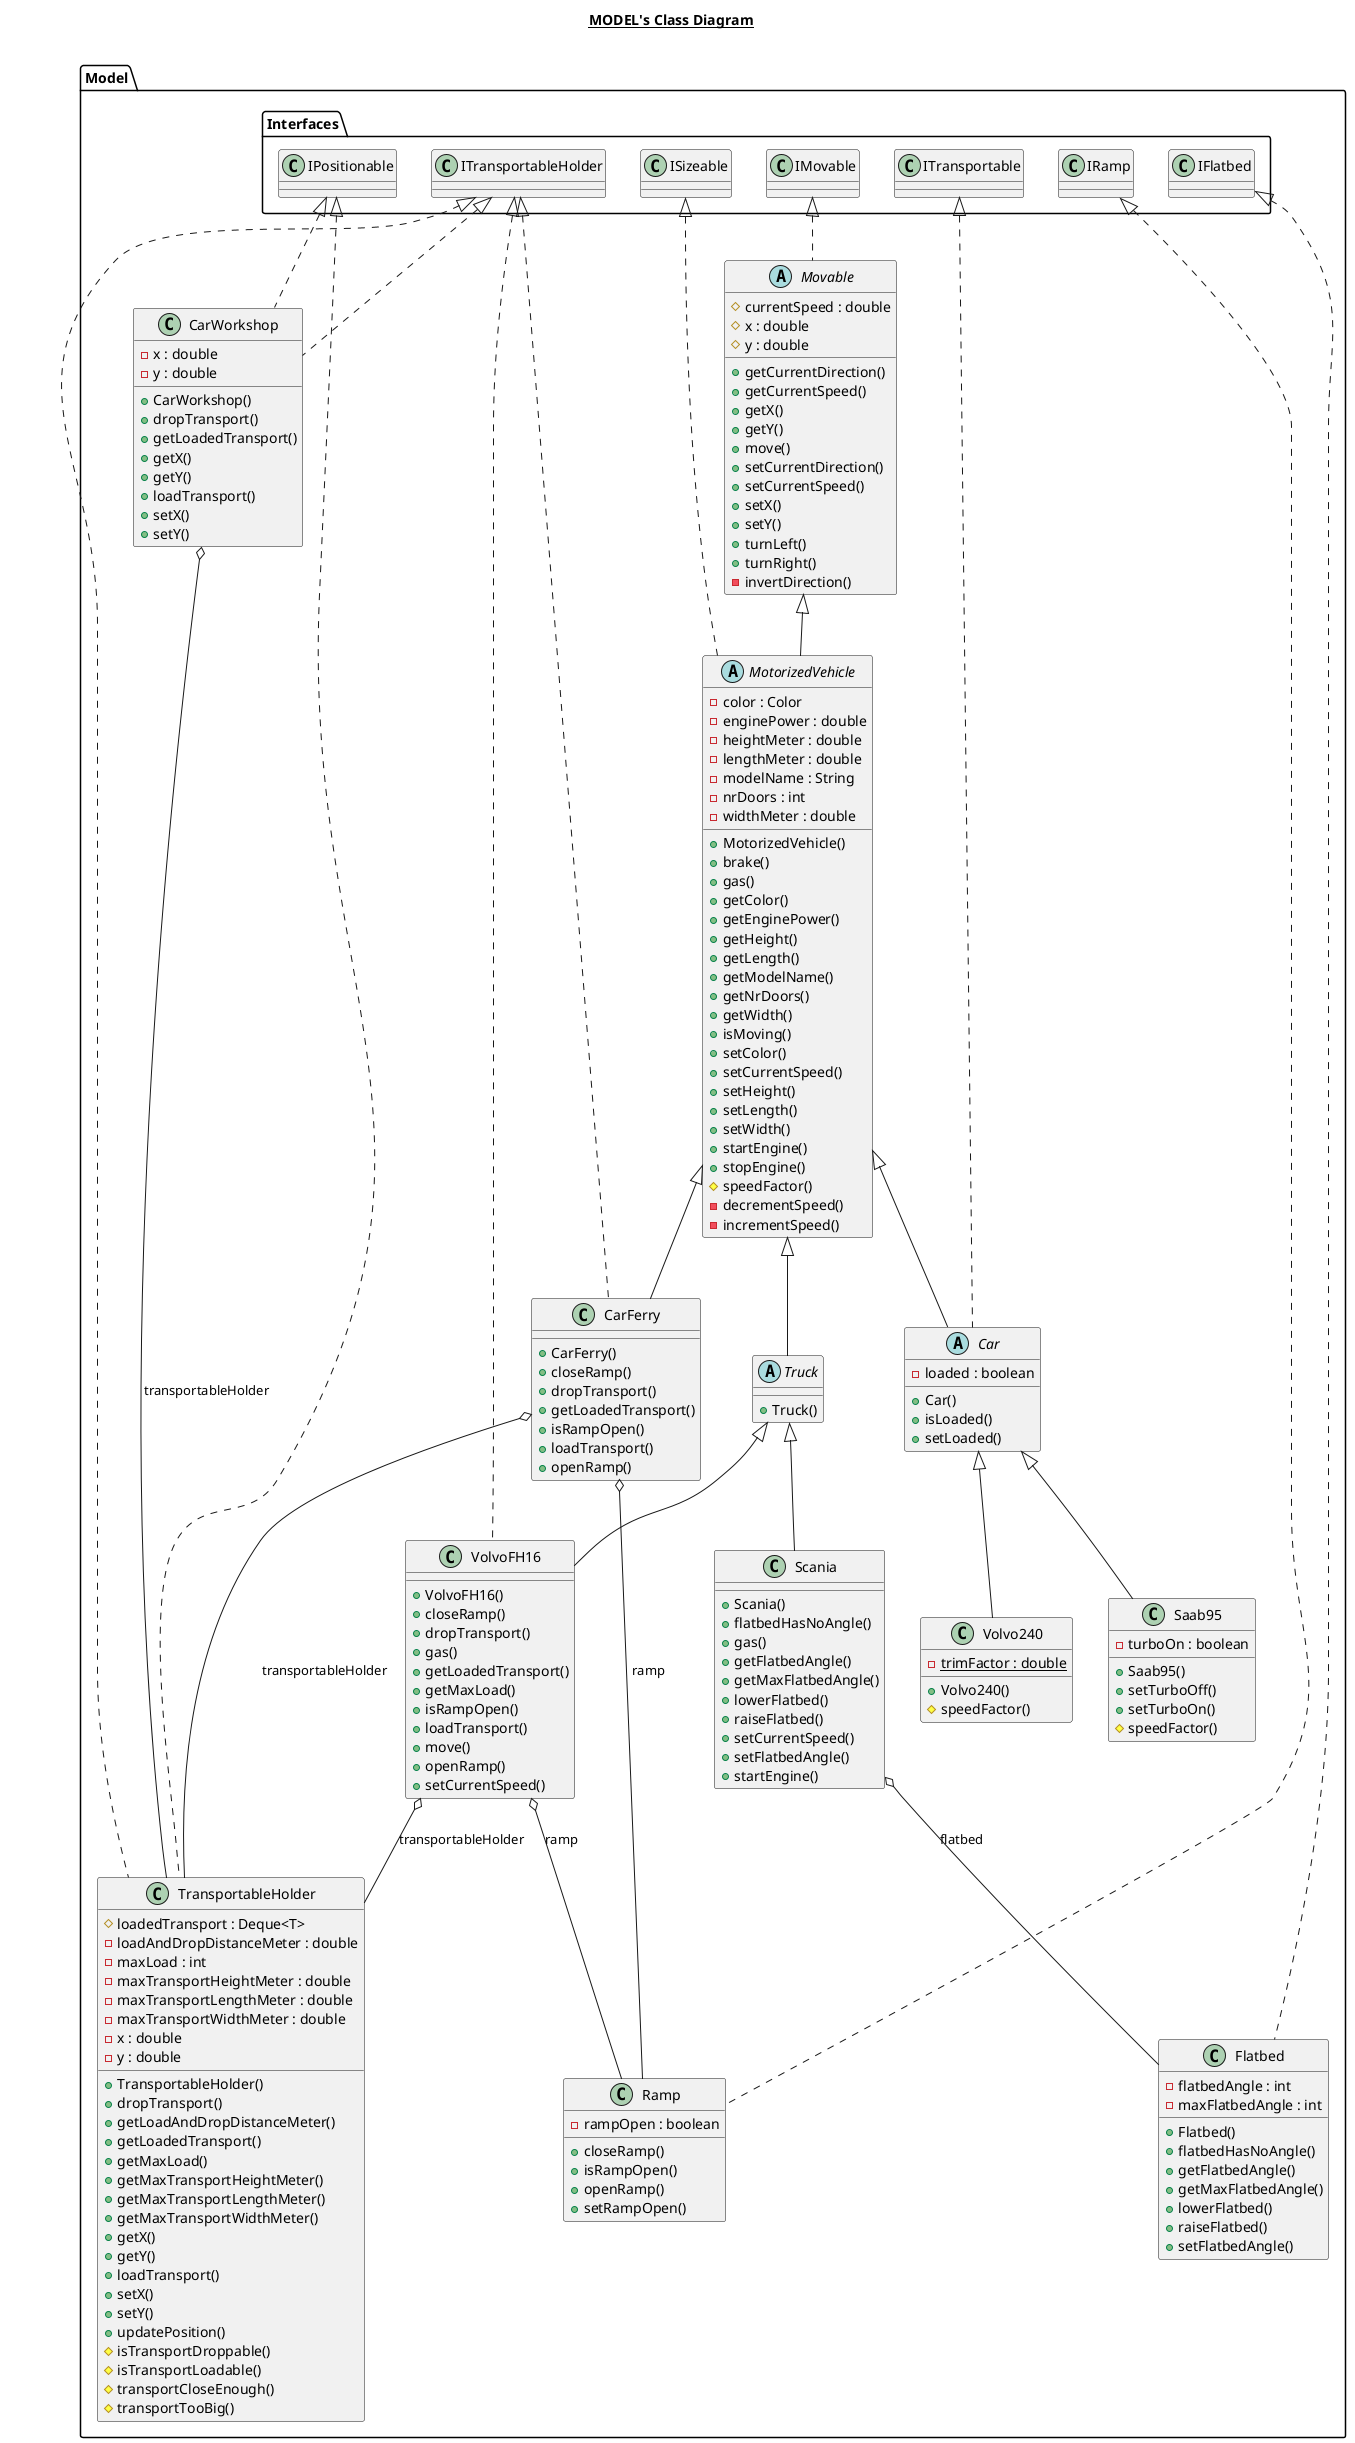 @startuml

title __MODEL's Class Diagram__\n

abstract class Model.Car {
    - loaded : boolean
    + Car()
    + isLoaded()
    + setLoaded()
}

class Model.CarFerry {
    + CarFerry()
    + closeRamp()
    + dropTransport()
    + getLoadedTransport()
    + isRampOpen()
    + loadTransport()
    + openRamp()
}

class Model.CarWorkshop {
    - x : double
    - y : double
    + CarWorkshop()
    + dropTransport()
    + getLoadedTransport()
    + getX()
    + getY()
    + loadTransport()
    + setX()
    + setY()
}

class Model.Flatbed {
    - flatbedAngle : int
    - maxFlatbedAngle : int
    + Flatbed()
    + flatbedHasNoAngle()
    + getFlatbedAngle()
    + getMaxFlatbedAngle()
    + lowerFlatbed()
    + raiseFlatbed()
    + setFlatbedAngle()
}

abstract class Model.MotorizedVehicle {
    - color : Color
    - enginePower : double
    - heightMeter : double
    - lengthMeter : double
    - modelName : String
    - nrDoors : int
    - widthMeter : double
    + MotorizedVehicle()
    + brake()
    + gas()
    + getColor()
    + getEnginePower()
    + getHeight()
    + getLength()
    + getModelName()
    + getNrDoors()
    + getWidth()
    + isMoving()
    + setColor()
    + setCurrentSpeed()
    + setHeight()
    + setLength()
    + setWidth()
    + startEngine()
    + stopEngine()
    # speedFactor()
    - decrementSpeed()
    - incrementSpeed()
}

abstract class Model.Movable {
    # currentSpeed : double
    # x : double
    # y : double
    + getCurrentDirection()
    + getCurrentSpeed()
    + getX()
    + getY()
    + move()
    + setCurrentDirection()
    + setCurrentSpeed()
    + setX()
    + setY()
    + turnLeft()
    + turnRight()
    - invertDirection()
}

class Model.Ramp {
    - rampOpen : boolean
    + closeRamp()
    + isRampOpen()
    + openRamp()
    + setRampOpen()
}

class Model.Saab95 {
    - turboOn : boolean
    + Saab95()
    + setTurboOff()
    + setTurboOn()
    # speedFactor()
}

class Model.Scania {
    + Scania()
    + flatbedHasNoAngle()
    + gas()
    + getFlatbedAngle()
    + getMaxFlatbedAngle()
    + lowerFlatbed()
    + raiseFlatbed()
    + setCurrentSpeed()
    + setFlatbedAngle()
    + startEngine()
}

class Model.TransportableHolder {
    # loadedTransport : Deque<T>
    - loadAndDropDistanceMeter : double
    - maxLoad : int
    - maxTransportHeightMeter : double
    - maxTransportLengthMeter : double
    - maxTransportWidthMeter : double
    - x : double
    - y : double
    + TransportableHolder()
    + dropTransport()
    + getLoadAndDropDistanceMeter()
    + getLoadedTransport()
    + getMaxLoad()
    + getMaxTransportHeightMeter()
    + getMaxTransportLengthMeter()
    + getMaxTransportWidthMeter()
    + getX()
    + getY()
    + loadTransport()
    + setX()
    + setY()
    + updatePosition()
    # isTransportDroppable()
    # isTransportLoadable()
    # transportCloseEnough()
    # transportTooBig()
}

abstract class Model.Truck {
    + Truck()
}

class Model.Volvo240 {
    {static} - trimFactor : double
    + Volvo240()
    # speedFactor()
}

class Model.VolvoFH16 {
    + VolvoFH16()
    + closeRamp()
    + dropTransport()
    + gas()
    + getLoadedTransport()
    + getMaxLoad()
    + isRampOpen()
    + loadTransport()
    + move()
    + openRamp()
    + setCurrentSpeed()
}

  

  Model.Car .up.|> Model.Interfaces.ITransportable
  Model.Car -up-|> Model.MotorizedVehicle
  Model.CarFerry .up.|> Model.Interfaces.ITransportableHolder
  Model.CarFerry -up-|> Model.MotorizedVehicle
  Model.CarFerry o-- Model.Ramp : ramp
  Model.CarFerry o-- Model.TransportableHolder : transportableHolder
  Model.CarWorkshop .up.|> Model.Interfaces.IPositionable
  Model.CarWorkshop .up.|> Model.Interfaces.ITransportableHolder
  Model.CarWorkshop o-- Model.TransportableHolder : transportableHolder
  Model.Flatbed .up.|> Model.Interfaces.IFlatbed
  Model.MotorizedVehicle .up.|> Model.Interfaces.ISizeable
  Model.MotorizedVehicle -up-|> Model.Movable
  Model.Movable .up.|> Model.Interfaces.IMovable
  Model.Movable o-- Model.Interfaces.IMovable.Direction : currentDirection
  Model.Ramp .up.|> Model.Interfaces.IRamp
  Model.Saab95 -up-|> Model.Car
  Model.Scania -up-|> Model.Truck
  Model.Scania o-- Model.Flatbed : flatbed
  Model.TransportableHolder .up.|> Model.Interfaces.IPositionable
  Model.TransportableHolder .up.|> Model.Interfaces.ITransportableHolder
  Model.Truck -up-|> Model.MotorizedVehicle
  Model.Volvo240 -up-|> Model.Car
  Model.VolvoFH16 .up.|> Model.Interfaces.ITransportableHolder
  Model.VolvoFH16 -up-|> Model.Truck
  Model.VolvoFH16 o-- Model.Ramp : ramp
  Model.VolvoFH16 o-- Model.TransportableHolder : transportableHolder

@enduml
